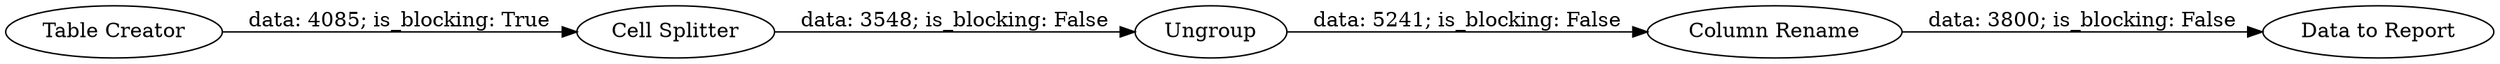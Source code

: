 digraph {
	"-2012690180389670382_4" [label="Column Rename"]
	"-2012690180389670382_3" [label=Ungroup]
	"-2012690180389670382_2" [label="Cell Splitter"]
	"-2012690180389670382_5" [label="Data to Report"]
	"-2012690180389670382_1" [label="Table Creator"]
	"-2012690180389670382_1" -> "-2012690180389670382_2" [label="data: 4085; is_blocking: True"]
	"-2012690180389670382_4" -> "-2012690180389670382_5" [label="data: 3800; is_blocking: False"]
	"-2012690180389670382_2" -> "-2012690180389670382_3" [label="data: 3548; is_blocking: False"]
	"-2012690180389670382_3" -> "-2012690180389670382_4" [label="data: 5241; is_blocking: False"]
	rankdir=LR
}
